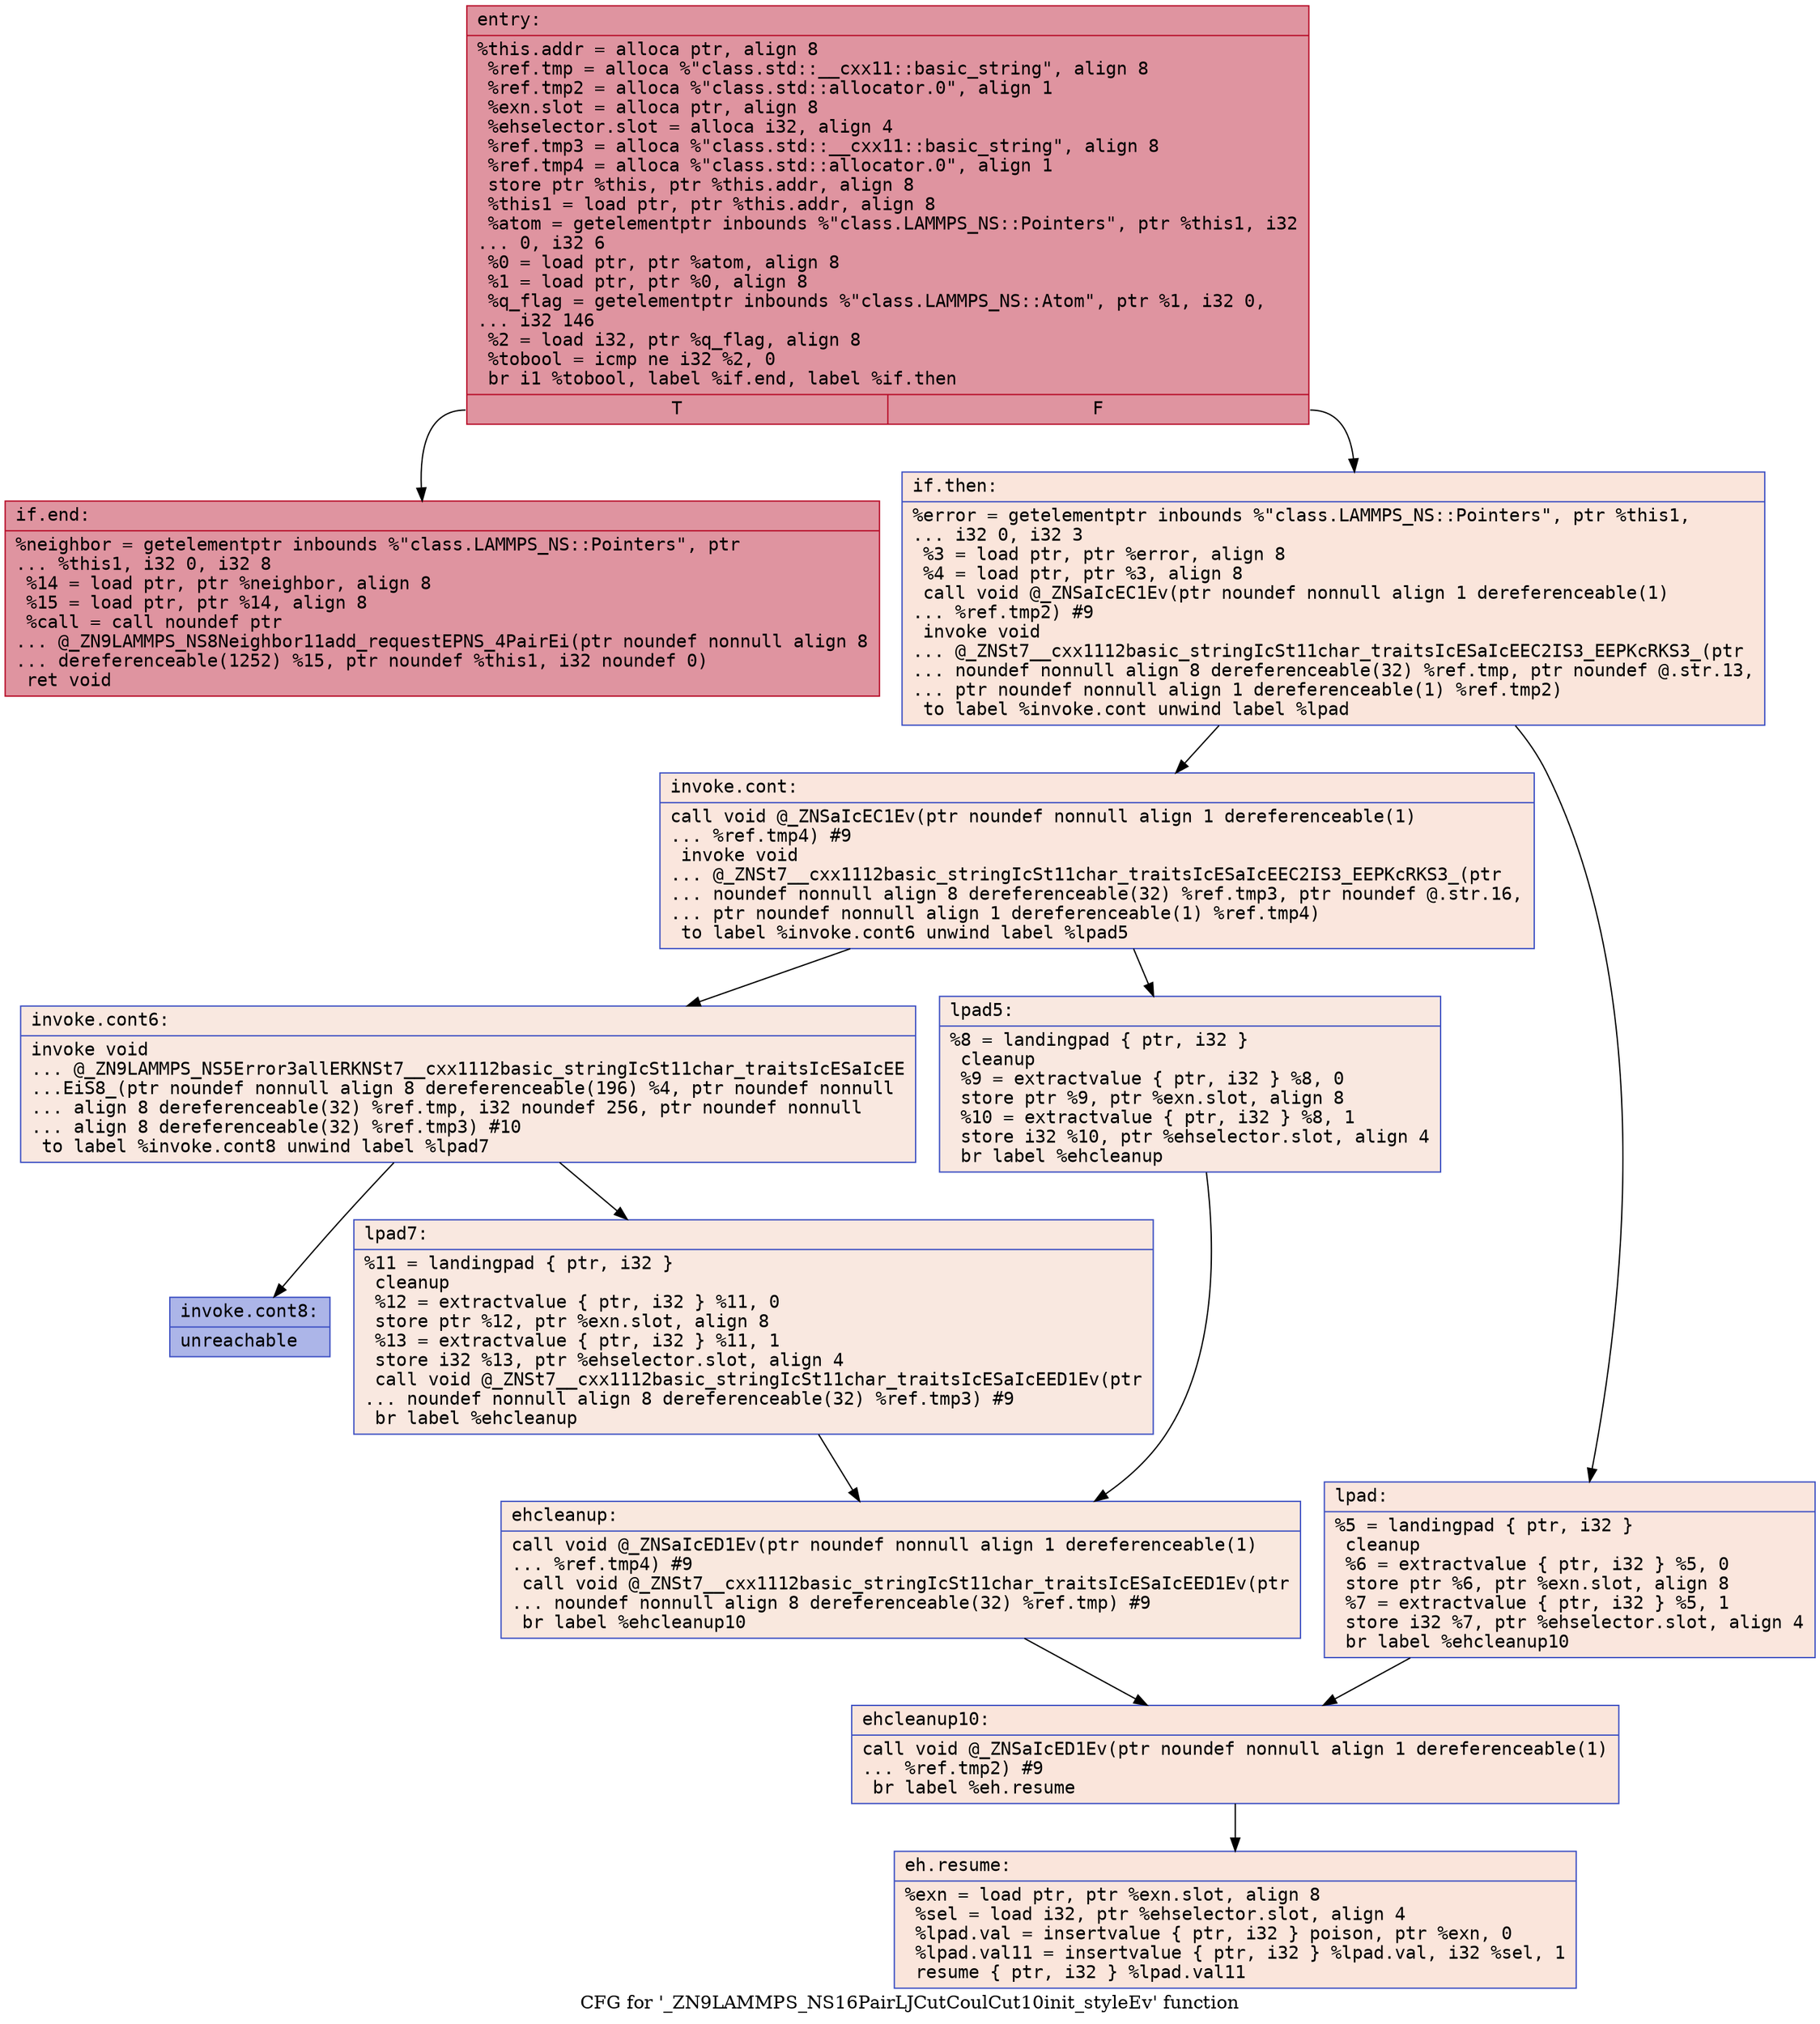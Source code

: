 digraph "CFG for '_ZN9LAMMPS_NS16PairLJCutCoulCut10init_styleEv' function" {
	label="CFG for '_ZN9LAMMPS_NS16PairLJCutCoulCut10init_styleEv' function";

	Node0x55c2a75de370 [shape=record,color="#b70d28ff", style=filled, fillcolor="#b70d2870" fontname="Courier",label="{entry:\l|  %this.addr = alloca ptr, align 8\l  %ref.tmp = alloca %\"class.std::__cxx11::basic_string\", align 8\l  %ref.tmp2 = alloca %\"class.std::allocator.0\", align 1\l  %exn.slot = alloca ptr, align 8\l  %ehselector.slot = alloca i32, align 4\l  %ref.tmp3 = alloca %\"class.std::__cxx11::basic_string\", align 8\l  %ref.tmp4 = alloca %\"class.std::allocator.0\", align 1\l  store ptr %this, ptr %this.addr, align 8\l  %this1 = load ptr, ptr %this.addr, align 8\l  %atom = getelementptr inbounds %\"class.LAMMPS_NS::Pointers\", ptr %this1, i32\l... 0, i32 6\l  %0 = load ptr, ptr %atom, align 8\l  %1 = load ptr, ptr %0, align 8\l  %q_flag = getelementptr inbounds %\"class.LAMMPS_NS::Atom\", ptr %1, i32 0,\l... i32 146\l  %2 = load i32, ptr %q_flag, align 8\l  %tobool = icmp ne i32 %2, 0\l  br i1 %tobool, label %if.end, label %if.then\l|{<s0>T|<s1>F}}"];
	Node0x55c2a75de370:s0 -> Node0x55c2a75e0390[tooltip="entry -> if.end\nProbability 100.00%" ];
	Node0x55c2a75de370:s1 -> Node0x55c2a75e0400[tooltip="entry -> if.then\nProbability 0.00%" ];
	Node0x55c2a75e0400 [shape=record,color="#3d50c3ff", style=filled, fillcolor="#f4c5ad70" fontname="Courier",label="{if.then:\l|  %error = getelementptr inbounds %\"class.LAMMPS_NS::Pointers\", ptr %this1,\l... i32 0, i32 3\l  %3 = load ptr, ptr %error, align 8\l  %4 = load ptr, ptr %3, align 8\l  call void @_ZNSaIcEC1Ev(ptr noundef nonnull align 1 dereferenceable(1)\l... %ref.tmp2) #9\l  invoke void\l... @_ZNSt7__cxx1112basic_stringIcSt11char_traitsIcESaIcEEC2IS3_EEPKcRKS3_(ptr\l... noundef nonnull align 8 dereferenceable(32) %ref.tmp, ptr noundef @.str.13,\l... ptr noundef nonnull align 1 dereferenceable(1) %ref.tmp2)\l          to label %invoke.cont unwind label %lpad\l}"];
	Node0x55c2a75e0400 -> Node0x55c2a75e0880[tooltip="if.then -> invoke.cont\nProbability 50.00%" ];
	Node0x55c2a75e0400 -> Node0x55c2a75e0900[tooltip="if.then -> lpad\nProbability 50.00%" ];
	Node0x55c2a75e0880 [shape=record,color="#3d50c3ff", style=filled, fillcolor="#f3c7b170" fontname="Courier",label="{invoke.cont:\l|  call void @_ZNSaIcEC1Ev(ptr noundef nonnull align 1 dereferenceable(1)\l... %ref.tmp4) #9\l  invoke void\l... @_ZNSt7__cxx1112basic_stringIcSt11char_traitsIcESaIcEEC2IS3_EEPKcRKS3_(ptr\l... noundef nonnull align 8 dereferenceable(32) %ref.tmp3, ptr noundef @.str.16,\l... ptr noundef nonnull align 1 dereferenceable(1) %ref.tmp4)\l          to label %invoke.cont6 unwind label %lpad5\l}"];
	Node0x55c2a75e0880 -> Node0x55c2a75e0c20[tooltip="invoke.cont -> invoke.cont6\nProbability 50.00%" ];
	Node0x55c2a75e0880 -> Node0x55c2a75e0c70[tooltip="invoke.cont -> lpad5\nProbability 50.00%" ];
	Node0x55c2a75e0c20 [shape=record,color="#3d50c3ff", style=filled, fillcolor="#f1ccb870" fontname="Courier",label="{invoke.cont6:\l|  invoke void\l... @_ZN9LAMMPS_NS5Error3allERKNSt7__cxx1112basic_stringIcSt11char_traitsIcESaIcEE\l...EiS8_(ptr noundef nonnull align 8 dereferenceable(196) %4, ptr noundef nonnull\l... align 8 dereferenceable(32) %ref.tmp, i32 noundef 256, ptr noundef nonnull\l... align 8 dereferenceable(32) %ref.tmp3) #10\l          to label %invoke.cont8 unwind label %lpad7\l}"];
	Node0x55c2a75e0c20 -> Node0x55c2a75e0bd0[tooltip="invoke.cont6 -> invoke.cont8\nProbability 0.00%" ];
	Node0x55c2a75e0c20 -> Node0x55c2a75e0ed0[tooltip="invoke.cont6 -> lpad7\nProbability 100.00%" ];
	Node0x55c2a75e0bd0 [shape=record,color="#3d50c3ff", style=filled, fillcolor="#4358cb70" fontname="Courier",label="{invoke.cont8:\l|  unreachable\l}"];
	Node0x55c2a75e0900 [shape=record,color="#3d50c3ff", style=filled, fillcolor="#f3c7b170" fontname="Courier",label="{lpad:\l|  %5 = landingpad \{ ptr, i32 \}\l          cleanup\l  %6 = extractvalue \{ ptr, i32 \} %5, 0\l  store ptr %6, ptr %exn.slot, align 8\l  %7 = extractvalue \{ ptr, i32 \} %5, 1\l  store i32 %7, ptr %ehselector.slot, align 4\l  br label %ehcleanup10\l}"];
	Node0x55c2a75e0900 -> Node0x55c2a75e13d0[tooltip="lpad -> ehcleanup10\nProbability 100.00%" ];
	Node0x55c2a75e0c70 [shape=record,color="#3d50c3ff", style=filled, fillcolor="#f1ccb870" fontname="Courier",label="{lpad5:\l|  %8 = landingpad \{ ptr, i32 \}\l          cleanup\l  %9 = extractvalue \{ ptr, i32 \} %8, 0\l  store ptr %9, ptr %exn.slot, align 8\l  %10 = extractvalue \{ ptr, i32 \} %8, 1\l  store i32 %10, ptr %ehselector.slot, align 4\l  br label %ehcleanup\l}"];
	Node0x55c2a75e0c70 -> Node0x55c2a75e1720[tooltip="lpad5 -> ehcleanup\nProbability 100.00%" ];
	Node0x55c2a75e0ed0 [shape=record,color="#3d50c3ff", style=filled, fillcolor="#f1ccb870" fontname="Courier",label="{lpad7:\l|  %11 = landingpad \{ ptr, i32 \}\l          cleanup\l  %12 = extractvalue \{ ptr, i32 \} %11, 0\l  store ptr %12, ptr %exn.slot, align 8\l  %13 = extractvalue \{ ptr, i32 \} %11, 1\l  store i32 %13, ptr %ehselector.slot, align 4\l  call void @_ZNSt7__cxx1112basic_stringIcSt11char_traitsIcESaIcEED1Ev(ptr\l... noundef nonnull align 8 dereferenceable(32) %ref.tmp3) #9\l  br label %ehcleanup\l}"];
	Node0x55c2a75e0ed0 -> Node0x55c2a75e1720[tooltip="lpad7 -> ehcleanup\nProbability 100.00%" ];
	Node0x55c2a75e1720 [shape=record,color="#3d50c3ff", style=filled, fillcolor="#f2cab570" fontname="Courier",label="{ehcleanup:\l|  call void @_ZNSaIcED1Ev(ptr noundef nonnull align 1 dereferenceable(1)\l... %ref.tmp4) #9\l  call void @_ZNSt7__cxx1112basic_stringIcSt11char_traitsIcESaIcEED1Ev(ptr\l... noundef nonnull align 8 dereferenceable(32) %ref.tmp) #9\l  br label %ehcleanup10\l}"];
	Node0x55c2a75e1720 -> Node0x55c2a75e13d0[tooltip="ehcleanup -> ehcleanup10\nProbability 100.00%" ];
	Node0x55c2a75e13d0 [shape=record,color="#3d50c3ff", style=filled, fillcolor="#f4c5ad70" fontname="Courier",label="{ehcleanup10:\l|  call void @_ZNSaIcED1Ev(ptr noundef nonnull align 1 dereferenceable(1)\l... %ref.tmp2) #9\l  br label %eh.resume\l}"];
	Node0x55c2a75e13d0 -> Node0x55c2a75e1fd0[tooltip="ehcleanup10 -> eh.resume\nProbability 100.00%" ];
	Node0x55c2a75e0390 [shape=record,color="#b70d28ff", style=filled, fillcolor="#b70d2870" fontname="Courier",label="{if.end:\l|  %neighbor = getelementptr inbounds %\"class.LAMMPS_NS::Pointers\", ptr\l... %this1, i32 0, i32 8\l  %14 = load ptr, ptr %neighbor, align 8\l  %15 = load ptr, ptr %14, align 8\l  %call = call noundef ptr\l... @_ZN9LAMMPS_NS8Neighbor11add_requestEPNS_4PairEi(ptr noundef nonnull align 8\l... dereferenceable(1252) %15, ptr noundef %this1, i32 noundef 0)\l  ret void\l}"];
	Node0x55c2a75e1fd0 [shape=record,color="#3d50c3ff", style=filled, fillcolor="#f4c5ad70" fontname="Courier",label="{eh.resume:\l|  %exn = load ptr, ptr %exn.slot, align 8\l  %sel = load i32, ptr %ehselector.slot, align 4\l  %lpad.val = insertvalue \{ ptr, i32 \} poison, ptr %exn, 0\l  %lpad.val11 = insertvalue \{ ptr, i32 \} %lpad.val, i32 %sel, 1\l  resume \{ ptr, i32 \} %lpad.val11\l}"];
}
